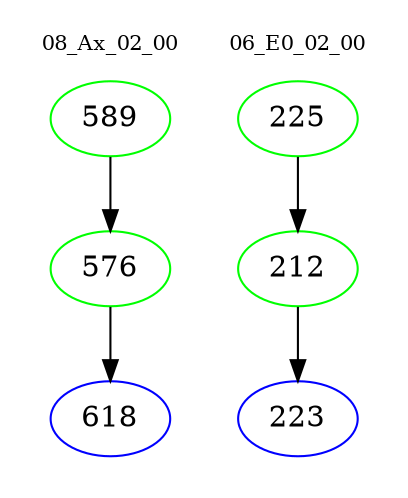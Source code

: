 digraph{
subgraph cluster_0 {
color = white
label = "08_Ax_02_00";
fontsize=10;
T0_589 [label="589", color="green"]
T0_589 -> T0_576 [color="black"]
T0_576 [label="576", color="green"]
T0_576 -> T0_618 [color="black"]
T0_618 [label="618", color="blue"]
}
subgraph cluster_1 {
color = white
label = "06_E0_02_00";
fontsize=10;
T1_225 [label="225", color="green"]
T1_225 -> T1_212 [color="black"]
T1_212 [label="212", color="green"]
T1_212 -> T1_223 [color="black"]
T1_223 [label="223", color="blue"]
}
}
